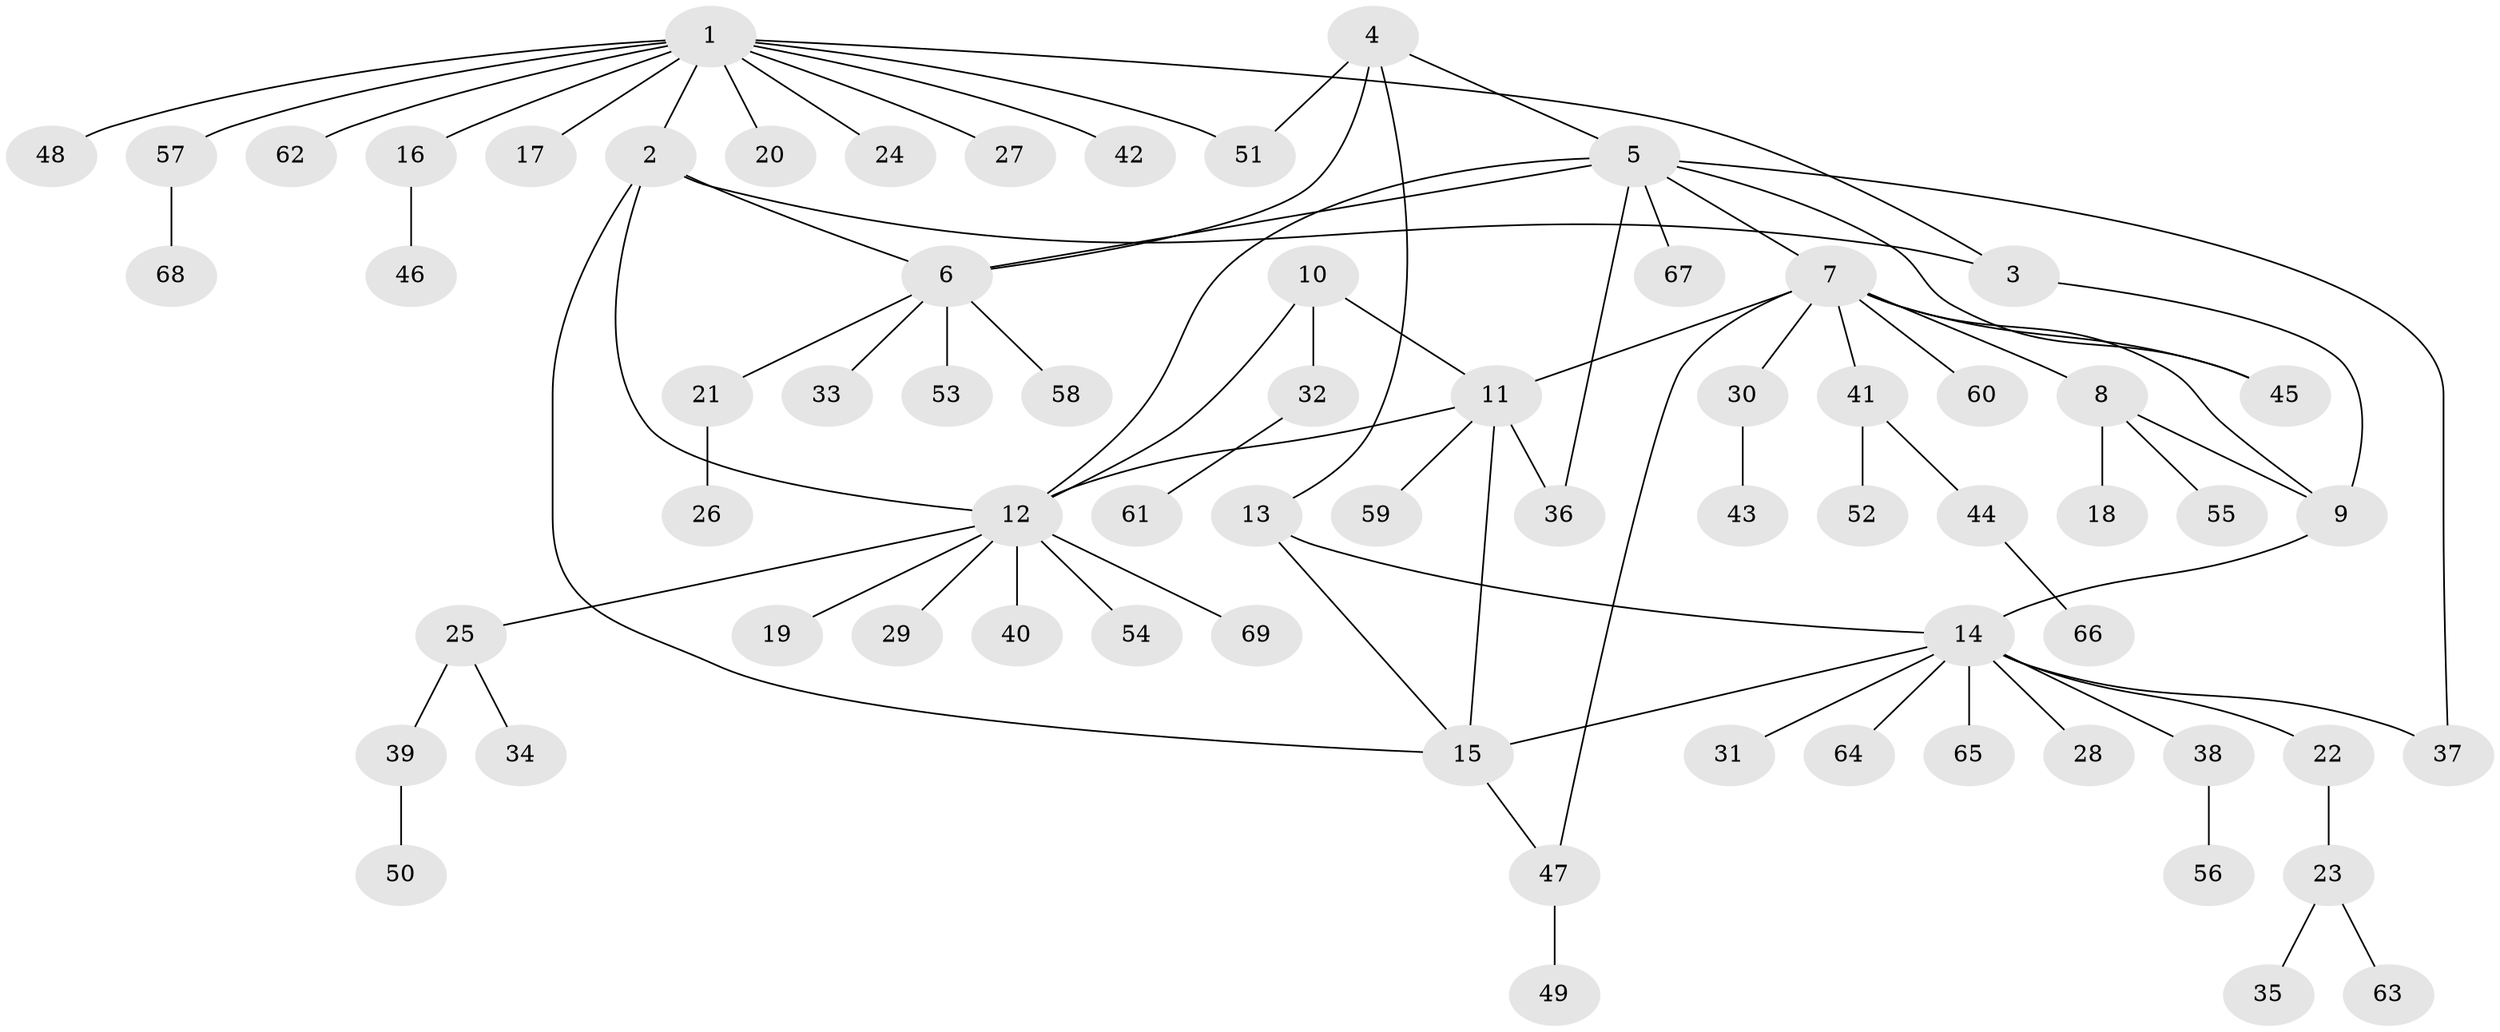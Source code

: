 // Generated by graph-tools (version 1.1) at 2025/15/03/09/25 04:15:57]
// undirected, 69 vertices, 84 edges
graph export_dot {
graph [start="1"]
  node [color=gray90,style=filled];
  1;
  2;
  3;
  4;
  5;
  6;
  7;
  8;
  9;
  10;
  11;
  12;
  13;
  14;
  15;
  16;
  17;
  18;
  19;
  20;
  21;
  22;
  23;
  24;
  25;
  26;
  27;
  28;
  29;
  30;
  31;
  32;
  33;
  34;
  35;
  36;
  37;
  38;
  39;
  40;
  41;
  42;
  43;
  44;
  45;
  46;
  47;
  48;
  49;
  50;
  51;
  52;
  53;
  54;
  55;
  56;
  57;
  58;
  59;
  60;
  61;
  62;
  63;
  64;
  65;
  66;
  67;
  68;
  69;
  1 -- 2;
  1 -- 3;
  1 -- 16;
  1 -- 17;
  1 -- 20;
  1 -- 24;
  1 -- 27;
  1 -- 42;
  1 -- 48;
  1 -- 51;
  1 -- 57;
  1 -- 62;
  2 -- 3;
  2 -- 6;
  2 -- 12;
  2 -- 15;
  3 -- 9;
  4 -- 5;
  4 -- 6;
  4 -- 13;
  4 -- 51;
  5 -- 6;
  5 -- 7;
  5 -- 12;
  5 -- 36;
  5 -- 37;
  5 -- 45;
  5 -- 67;
  6 -- 21;
  6 -- 33;
  6 -- 53;
  6 -- 58;
  7 -- 8;
  7 -- 9;
  7 -- 11;
  7 -- 30;
  7 -- 41;
  7 -- 45;
  7 -- 47;
  7 -- 60;
  8 -- 9;
  8 -- 18;
  8 -- 55;
  9 -- 14;
  10 -- 11;
  10 -- 12;
  10 -- 32;
  11 -- 12;
  11 -- 15;
  11 -- 36;
  11 -- 59;
  12 -- 19;
  12 -- 25;
  12 -- 29;
  12 -- 40;
  12 -- 54;
  12 -- 69;
  13 -- 14;
  13 -- 15;
  14 -- 15;
  14 -- 22;
  14 -- 28;
  14 -- 31;
  14 -- 37;
  14 -- 38;
  14 -- 64;
  14 -- 65;
  15 -- 47;
  16 -- 46;
  21 -- 26;
  22 -- 23;
  23 -- 35;
  23 -- 63;
  25 -- 34;
  25 -- 39;
  30 -- 43;
  32 -- 61;
  38 -- 56;
  39 -- 50;
  41 -- 44;
  41 -- 52;
  44 -- 66;
  47 -- 49;
  57 -- 68;
}
